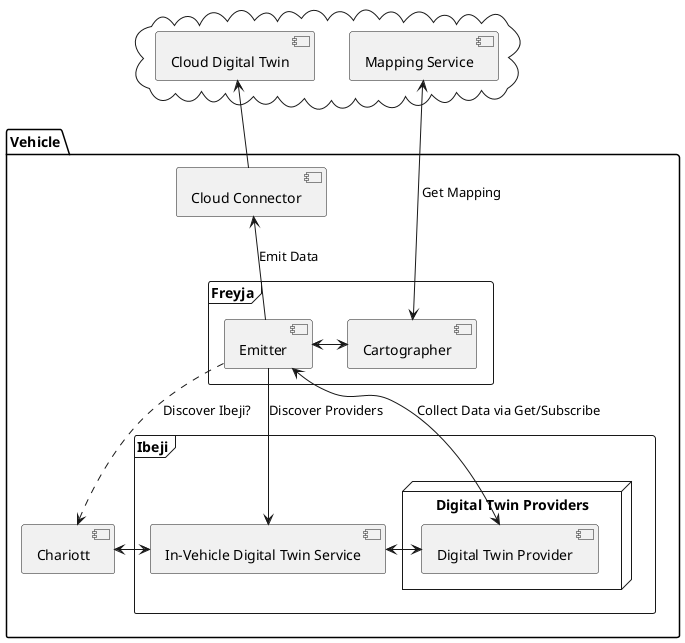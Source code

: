 @startuml

cloud {
    [Cloud Digital Twin]
    [Mapping Service]
}

package "Vehicle" {
    frame "Freyja" {
        [Cartographer]
        [Emitter]
    }

    [Chariott]

    frame "Ibeji" {
        [In-Vehicle Digital Twin Service] as ivdts
        node "Digital Twin Providers" {
            [Digital Twin Provider] as provider
        }
    }

    [Cloud Connector]
}

[Cartographer] <-l-> [Emitter]
[Emitter] -u-> [Cloud Connector] : Emit Data
[Cartographer] <-u-> [Mapping Service] : Get Mapping
[Cloud Connector] -u-> [Cloud Digital Twin]
[Emitter] .d.> [Chariott] : Discover Ibeji?
[Emitter] -d-> [ivdts] : Discover Providers
[Emitter] <-d-> [provider] : Collect Data via Get/Subscribe
[Chariott] <-r-> [ivdts]
[ivdts] <-r-> [provider]

@enduml
